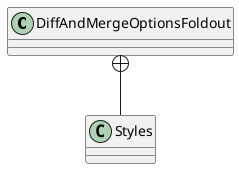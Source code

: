 @startuml
class DiffAndMergeOptionsFoldout {
}
class Styles {
}
DiffAndMergeOptionsFoldout +-- Styles
@enduml
